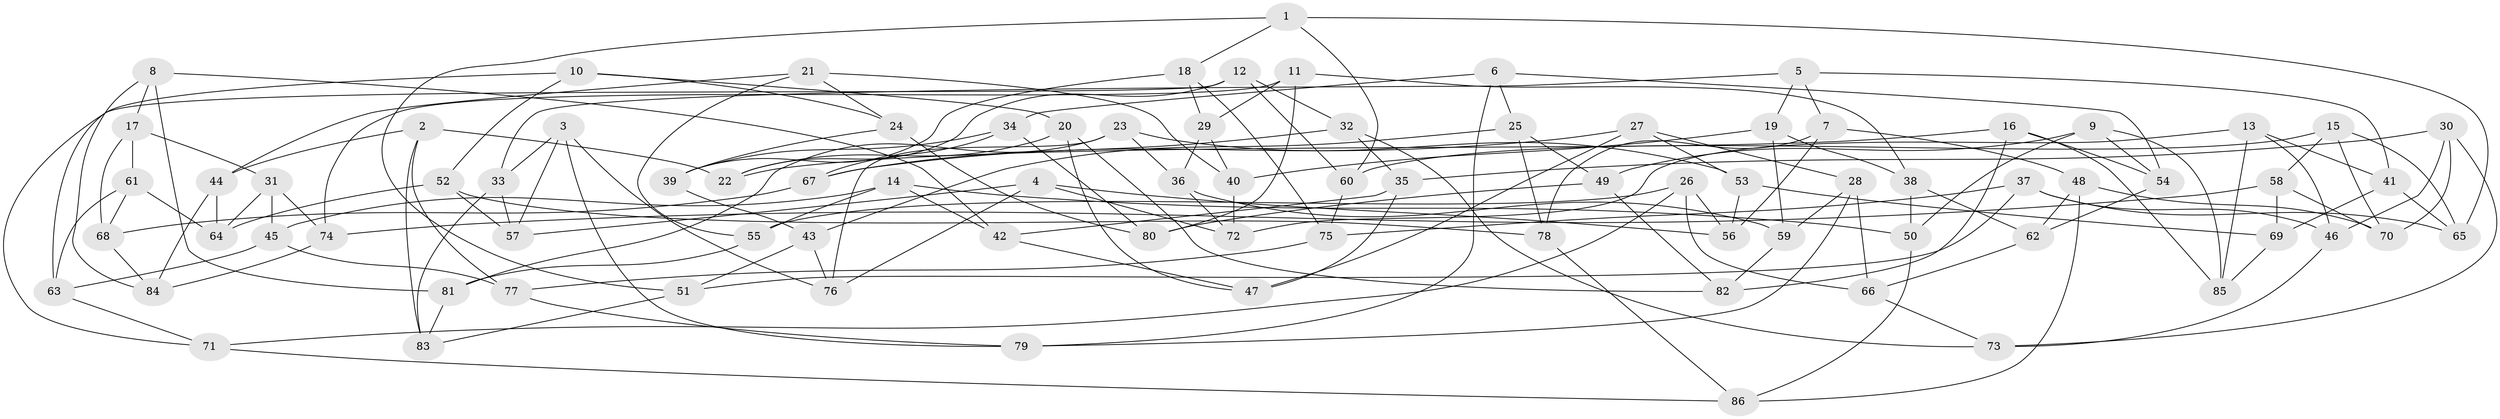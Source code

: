 // Generated by graph-tools (version 1.1) at 2025/26/03/09/25 03:26:52]
// undirected, 86 vertices, 172 edges
graph export_dot {
graph [start="1"]
  node [color=gray90,style=filled];
  1;
  2;
  3;
  4;
  5;
  6;
  7;
  8;
  9;
  10;
  11;
  12;
  13;
  14;
  15;
  16;
  17;
  18;
  19;
  20;
  21;
  22;
  23;
  24;
  25;
  26;
  27;
  28;
  29;
  30;
  31;
  32;
  33;
  34;
  35;
  36;
  37;
  38;
  39;
  40;
  41;
  42;
  43;
  44;
  45;
  46;
  47;
  48;
  49;
  50;
  51;
  52;
  53;
  54;
  55;
  56;
  57;
  58;
  59;
  60;
  61;
  62;
  63;
  64;
  65;
  66;
  67;
  68;
  69;
  70;
  71;
  72;
  73;
  74;
  75;
  76;
  77;
  78;
  79;
  80;
  81;
  82;
  83;
  84;
  85;
  86;
  1 -- 51;
  1 -- 18;
  1 -- 60;
  1 -- 65;
  2 -- 83;
  2 -- 44;
  2 -- 77;
  2 -- 22;
  3 -- 33;
  3 -- 79;
  3 -- 76;
  3 -- 57;
  4 -- 56;
  4 -- 57;
  4 -- 76;
  4 -- 72;
  5 -- 41;
  5 -- 33;
  5 -- 19;
  5 -- 7;
  6 -- 79;
  6 -- 25;
  6 -- 34;
  6 -- 54;
  7 -- 78;
  7 -- 56;
  7 -- 48;
  8 -- 17;
  8 -- 42;
  8 -- 84;
  8 -- 81;
  9 -- 49;
  9 -- 85;
  9 -- 54;
  9 -- 50;
  10 -- 52;
  10 -- 20;
  10 -- 63;
  10 -- 24;
  11 -- 74;
  11 -- 38;
  11 -- 80;
  11 -- 29;
  12 -- 32;
  12 -- 22;
  12 -- 71;
  12 -- 60;
  13 -- 85;
  13 -- 72;
  13 -- 46;
  13 -- 41;
  14 -- 55;
  14 -- 45;
  14 -- 42;
  14 -- 50;
  15 -- 65;
  15 -- 60;
  15 -- 70;
  15 -- 58;
  16 -- 22;
  16 -- 85;
  16 -- 82;
  16 -- 54;
  17 -- 68;
  17 -- 61;
  17 -- 31;
  18 -- 29;
  18 -- 39;
  18 -- 75;
  19 -- 59;
  19 -- 38;
  19 -- 40;
  20 -- 82;
  20 -- 22;
  20 -- 47;
  21 -- 24;
  21 -- 40;
  21 -- 44;
  21 -- 55;
  23 -- 53;
  23 -- 81;
  23 -- 76;
  23 -- 36;
  24 -- 80;
  24 -- 39;
  25 -- 43;
  25 -- 49;
  25 -- 78;
  26 -- 66;
  26 -- 56;
  26 -- 55;
  26 -- 71;
  27 -- 53;
  27 -- 47;
  27 -- 28;
  27 -- 67;
  28 -- 79;
  28 -- 59;
  28 -- 66;
  29 -- 36;
  29 -- 40;
  30 -- 73;
  30 -- 35;
  30 -- 70;
  30 -- 46;
  31 -- 64;
  31 -- 74;
  31 -- 45;
  32 -- 73;
  32 -- 67;
  32 -- 35;
  33 -- 83;
  33 -- 57;
  34 -- 80;
  34 -- 67;
  34 -- 39;
  35 -- 47;
  35 -- 42;
  36 -- 59;
  36 -- 72;
  37 -- 65;
  37 -- 75;
  37 -- 46;
  37 -- 51;
  38 -- 50;
  38 -- 62;
  39 -- 43;
  40 -- 72;
  41 -- 69;
  41 -- 65;
  42 -- 47;
  43 -- 76;
  43 -- 51;
  44 -- 84;
  44 -- 64;
  45 -- 63;
  45 -- 77;
  46 -- 73;
  48 -- 62;
  48 -- 86;
  48 -- 70;
  49 -- 82;
  49 -- 80;
  50 -- 86;
  51 -- 83;
  52 -- 78;
  52 -- 57;
  52 -- 64;
  53 -- 69;
  53 -- 56;
  54 -- 62;
  55 -- 81;
  58 -- 70;
  58 -- 74;
  58 -- 69;
  59 -- 82;
  60 -- 75;
  61 -- 68;
  61 -- 63;
  61 -- 64;
  62 -- 66;
  63 -- 71;
  66 -- 73;
  67 -- 68;
  68 -- 84;
  69 -- 85;
  71 -- 86;
  74 -- 84;
  75 -- 77;
  77 -- 79;
  78 -- 86;
  81 -- 83;
}

